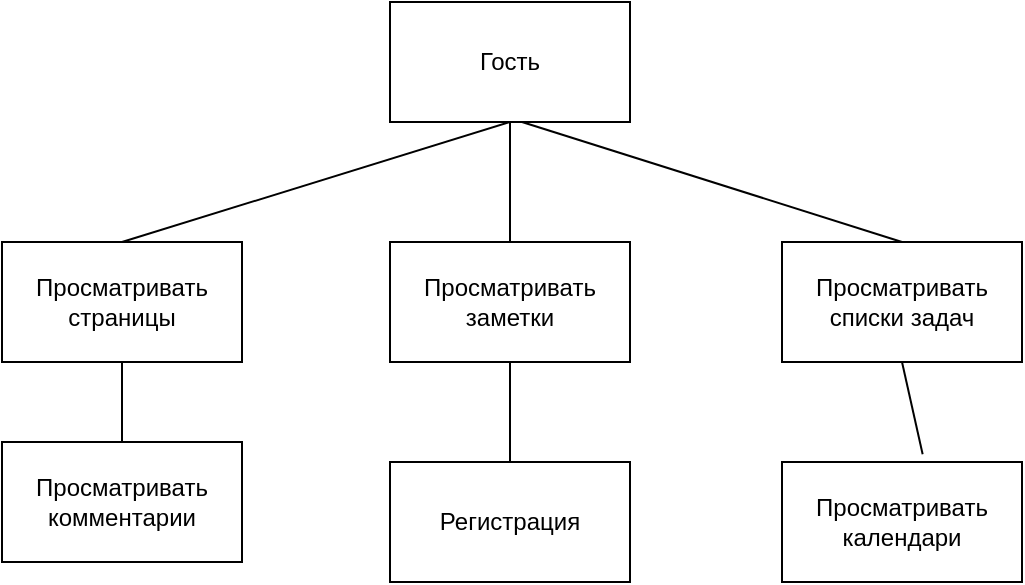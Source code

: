 <mxfile version="24.7.16">
  <diagram name="Page-1" id="EmVgcbmF0NIzUXQ69-W3">
    <mxGraphModel dx="1134" dy="781" grid="1" gridSize="10" guides="1" tooltips="1" connect="1" arrows="1" fold="1" page="1" pageScale="1" pageWidth="827" pageHeight="1169" math="0" shadow="0">
      <root>
        <mxCell id="0" />
        <mxCell id="1" parent="0" />
        <mxCell id="8gjSP6I83uvcxWEYtNmT-1" value="Гость" style="rounded=0;whiteSpace=wrap;html=1;" vertex="1" parent="1">
          <mxGeometry x="294" y="70" width="120" height="60" as="geometry" />
        </mxCell>
        <mxCell id="8gjSP6I83uvcxWEYtNmT-3" value="Регистрация" style="rounded=0;whiteSpace=wrap;html=1;" vertex="1" parent="1">
          <mxGeometry x="294" y="300" width="120" height="60" as="geometry" />
        </mxCell>
        <mxCell id="8gjSP6I83uvcxWEYtNmT-4" value="" style="endArrow=none;html=1;rounded=0;entryX=0.5;entryY=0;entryDx=0;entryDy=0;exitX=0.5;exitY=1;exitDx=0;exitDy=0;" edge="1" parent="1" target="8gjSP6I83uvcxWEYtNmT-3">
          <mxGeometry width="50" height="50" relative="1" as="geometry">
            <mxPoint x="354" y="250" as="sourcePoint" />
            <mxPoint x="84" y="380" as="targetPoint" />
          </mxGeometry>
        </mxCell>
        <mxCell id="8gjSP6I83uvcxWEYtNmT-5" value="" style="endArrow=none;html=1;rounded=0;exitX=0.5;exitY=0;exitDx=0;exitDy=0;entryX=0.5;entryY=1;entryDx=0;entryDy=0;" edge="1" parent="1" target="8gjSP6I83uvcxWEYtNmT-1">
          <mxGeometry width="50" height="50" relative="1" as="geometry">
            <mxPoint x="354" y="190" as="sourcePoint" />
            <mxPoint x="84" y="110" as="targetPoint" />
          </mxGeometry>
        </mxCell>
        <mxCell id="8gjSP6I83uvcxWEYtNmT-6" value="Просматривать страницы" style="rounded=0;whiteSpace=wrap;html=1;" vertex="1" parent="1">
          <mxGeometry x="100" y="190" width="120" height="60" as="geometry" />
        </mxCell>
        <mxCell id="8gjSP6I83uvcxWEYtNmT-7" value="Просматривать комментарии" style="rounded=0;whiteSpace=wrap;html=1;" vertex="1" parent="1">
          <mxGeometry x="100" y="290" width="120" height="60" as="geometry" />
        </mxCell>
        <mxCell id="8gjSP6I83uvcxWEYtNmT-10" value="Просматривать заметки" style="rounded=0;whiteSpace=wrap;html=1;" vertex="1" parent="1">
          <mxGeometry x="294" y="190" width="120" height="60" as="geometry" />
        </mxCell>
        <mxCell id="8gjSP6I83uvcxWEYtNmT-13" value="Просматривать списки задач" style="rounded=0;whiteSpace=wrap;html=1;" vertex="1" parent="1">
          <mxGeometry x="490" y="190" width="120" height="60" as="geometry" />
        </mxCell>
        <mxCell id="8gjSP6I83uvcxWEYtNmT-16" value="Просматривать календари" style="rounded=0;whiteSpace=wrap;html=1;" vertex="1" parent="1">
          <mxGeometry x="490" y="300" width="120" height="60" as="geometry" />
        </mxCell>
        <mxCell id="8gjSP6I83uvcxWEYtNmT-29" value="" style="endArrow=none;html=1;rounded=0;entryX=0.5;entryY=1;entryDx=0;entryDy=0;exitX=0.5;exitY=0;exitDx=0;exitDy=0;" edge="1" parent="1" source="8gjSP6I83uvcxWEYtNmT-7" target="8gjSP6I83uvcxWEYtNmT-6">
          <mxGeometry width="50" height="50" relative="1" as="geometry">
            <mxPoint x="410" y="410" as="sourcePoint" />
            <mxPoint x="460" y="360" as="targetPoint" />
          </mxGeometry>
        </mxCell>
        <mxCell id="8gjSP6I83uvcxWEYtNmT-35" value="" style="endArrow=none;html=1;rounded=0;entryX=0.5;entryY=1;entryDx=0;entryDy=0;exitX=0.586;exitY=-0.064;exitDx=0;exitDy=0;exitPerimeter=0;" edge="1" parent="1" source="8gjSP6I83uvcxWEYtNmT-16" target="8gjSP6I83uvcxWEYtNmT-13">
          <mxGeometry width="50" height="50" relative="1" as="geometry">
            <mxPoint x="690" y="300.0" as="sourcePoint" />
            <mxPoint x="640" y="370" as="targetPoint" />
          </mxGeometry>
        </mxCell>
        <mxCell id="8gjSP6I83uvcxWEYtNmT-45" value="" style="endArrow=none;html=1;rounded=0;exitX=0.5;exitY=0;exitDx=0;exitDy=0;entryX=0.5;entryY=1;entryDx=0;entryDy=0;" edge="1" parent="1" source="8gjSP6I83uvcxWEYtNmT-10" target="8gjSP6I83uvcxWEYtNmT-1">
          <mxGeometry width="50" height="50" relative="1" as="geometry">
            <mxPoint x="590" y="420" as="sourcePoint" />
            <mxPoint x="520" y="170" as="targetPoint" />
          </mxGeometry>
        </mxCell>
        <mxCell id="8gjSP6I83uvcxWEYtNmT-46" value="" style="endArrow=none;html=1;rounded=0;exitX=0.5;exitY=0;exitDx=0;exitDy=0;entryX=0.5;entryY=1;entryDx=0;entryDy=0;" edge="1" parent="1" source="8gjSP6I83uvcxWEYtNmT-6" target="8gjSP6I83uvcxWEYtNmT-1">
          <mxGeometry width="50" height="50" relative="1" as="geometry">
            <mxPoint x="410" y="410" as="sourcePoint" />
            <mxPoint x="170" y="160" as="targetPoint" />
          </mxGeometry>
        </mxCell>
        <mxCell id="8gjSP6I83uvcxWEYtNmT-47" value="" style="endArrow=none;html=1;rounded=0;exitX=0.5;exitY=0;exitDx=0;exitDy=0;" edge="1" parent="1" source="8gjSP6I83uvcxWEYtNmT-13">
          <mxGeometry width="50" height="50" relative="1" as="geometry">
            <mxPoint x="590" y="420" as="sourcePoint" />
            <mxPoint x="360" y="130" as="targetPoint" />
          </mxGeometry>
        </mxCell>
      </root>
    </mxGraphModel>
  </diagram>
</mxfile>
